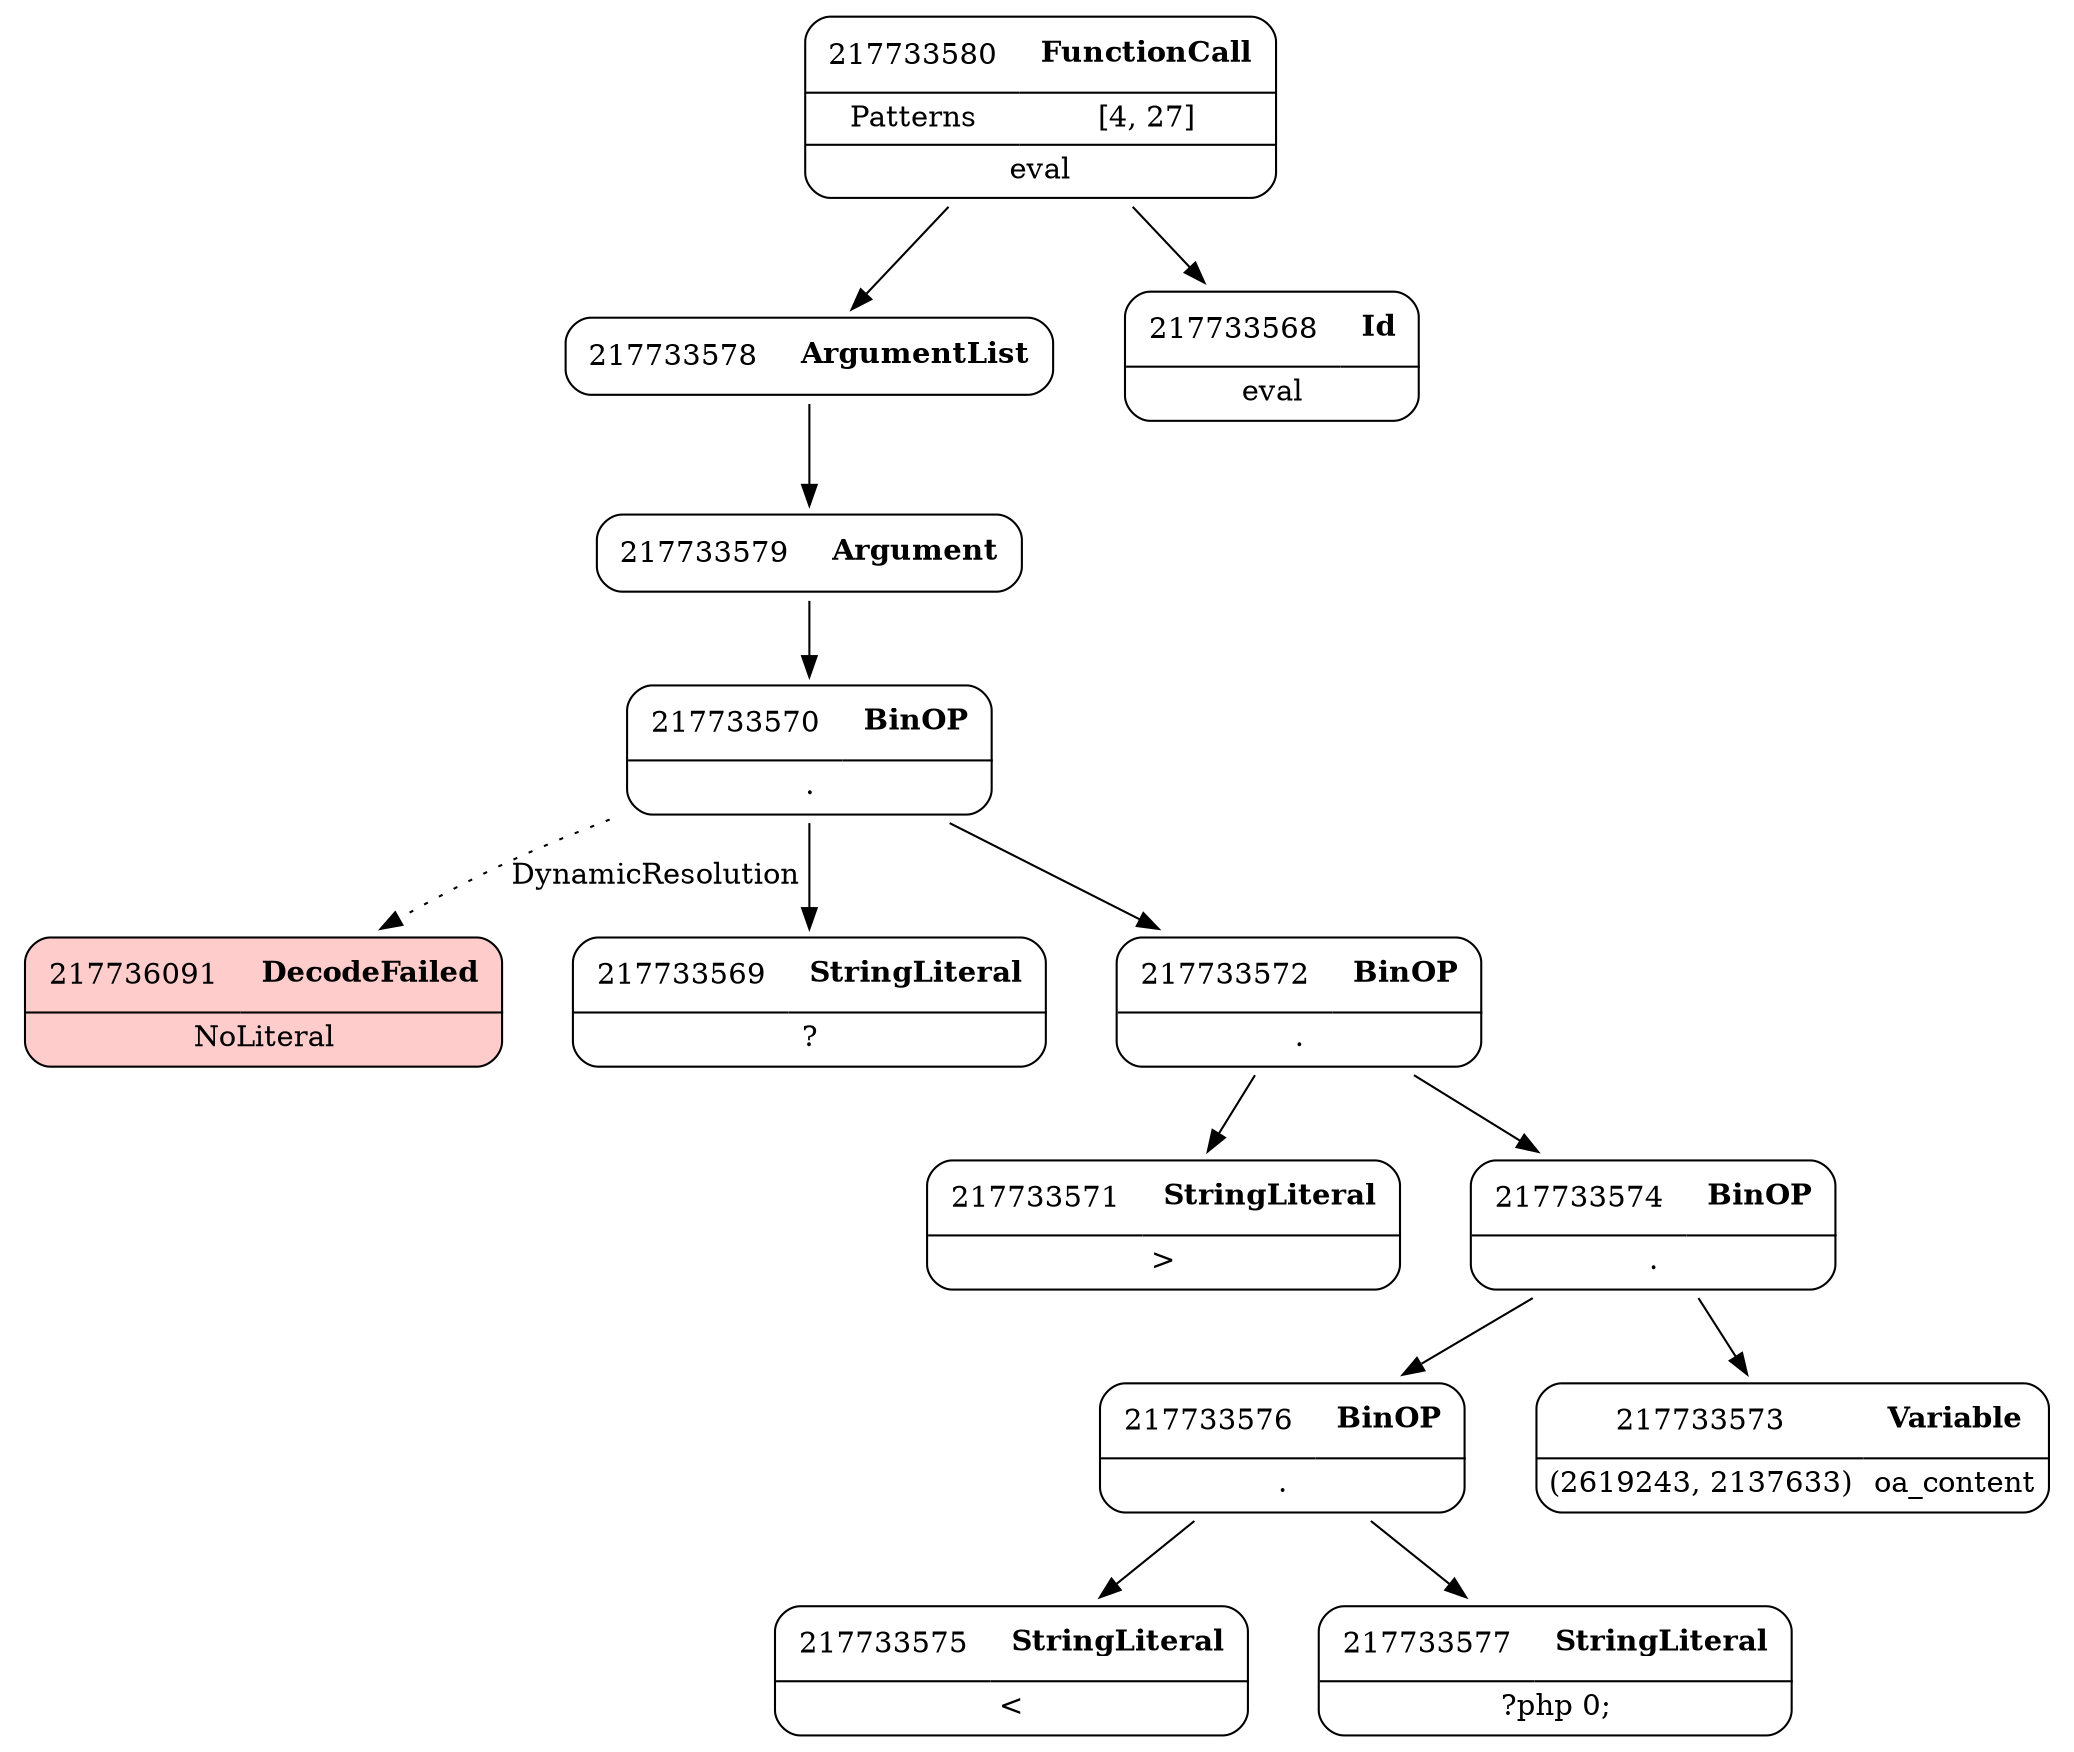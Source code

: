 digraph ast {
node [shape=none];
217736091 [label=<<TABLE border='1' cellspacing='0' cellpadding='10' style='rounded' bgcolor='#FFCCCC' ><TR><TD border='0'>217736091</TD><TD border='0'><B>DecodeFailed</B></TD></TR><HR/><TR><TD border='0' cellpadding='5' colspan='2'>NoLiteral</TD></TR></TABLE>>];
217733578 [label=<<TABLE border='1' cellspacing='0' cellpadding='10' style='rounded' ><TR><TD border='0'>217733578</TD><TD border='0'><B>ArgumentList</B></TD></TR></TABLE>>];
217733578 -> 217733579 [weight=2];
217733579 [label=<<TABLE border='1' cellspacing='0' cellpadding='10' style='rounded' ><TR><TD border='0'>217733579</TD><TD border='0'><B>Argument</B></TD></TR></TABLE>>];
217733579 -> 217733570 [weight=2];
217733576 [label=<<TABLE border='1' cellspacing='0' cellpadding='10' style='rounded' ><TR><TD border='0'>217733576</TD><TD border='0'><B>BinOP</B></TD></TR><HR/><TR><TD border='0' cellpadding='5' colspan='2'>.</TD></TR></TABLE>>];
217733576 -> 217733575 [weight=2];
217733576 -> 217733577 [weight=2];
217733577 [label=<<TABLE border='1' cellspacing='0' cellpadding='10' style='rounded' ><TR><TD border='0'>217733577</TD><TD border='0'><B>StringLiteral</B></TD></TR><HR/><TR><TD border='0' cellpadding='5' colspan='2'>?php 0;</TD></TR></TABLE>>];
217733580 [label=<<TABLE border='1' cellspacing='0' cellpadding='10' style='rounded' ><TR><TD border='0'>217733580</TD><TD border='0'><B>FunctionCall</B></TD></TR><HR/><TR><TD border='0' cellpadding='5'>Patterns</TD><TD border='0' cellpadding='5'>[4, 27]</TD></TR><HR/><TR><TD border='0' cellpadding='5' colspan='2'>eval</TD></TR></TABLE>>];
217733580 -> 217733568 [weight=2];
217733580 -> 217733578 [weight=2];
217733570 [label=<<TABLE border='1' cellspacing='0' cellpadding='10' style='rounded' ><TR><TD border='0'>217733570</TD><TD border='0'><B>BinOP</B></TD></TR><HR/><TR><TD border='0' cellpadding='5' colspan='2'>.</TD></TR></TABLE>>];
217733570 -> 217733569 [weight=2];
217733570 -> 217733572 [weight=2];
217733570 -> 217736091 [style=dotted,label=DynamicResolution];
217733571 [label=<<TABLE border='1' cellspacing='0' cellpadding='10' style='rounded' ><TR><TD border='0'>217733571</TD><TD border='0'><B>StringLiteral</B></TD></TR><HR/><TR><TD border='0' cellpadding='5' colspan='2'>&gt;</TD></TR></TABLE>>];
217733568 [label=<<TABLE border='1' cellspacing='0' cellpadding='10' style='rounded' ><TR><TD border='0'>217733568</TD><TD border='0'><B>Id</B></TD></TR><HR/><TR><TD border='0' cellpadding='5' colspan='2'>eval</TD></TR></TABLE>>];
217733569 [label=<<TABLE border='1' cellspacing='0' cellpadding='10' style='rounded' ><TR><TD border='0'>217733569</TD><TD border='0'><B>StringLiteral</B></TD></TR><HR/><TR><TD border='0' cellpadding='5' colspan='2'>?</TD></TR></TABLE>>];
217733574 [label=<<TABLE border='1' cellspacing='0' cellpadding='10' style='rounded' ><TR><TD border='0'>217733574</TD><TD border='0'><B>BinOP</B></TD></TR><HR/><TR><TD border='0' cellpadding='5' colspan='2'>.</TD></TR></TABLE>>];
217733574 -> 217733573 [weight=2];
217733574 -> 217733576 [weight=2];
217733575 [label=<<TABLE border='1' cellspacing='0' cellpadding='10' style='rounded' ><TR><TD border='0'>217733575</TD><TD border='0'><B>StringLiteral</B></TD></TR><HR/><TR><TD border='0' cellpadding='5' colspan='2'>&lt;</TD></TR></TABLE>>];
217733572 [label=<<TABLE border='1' cellspacing='0' cellpadding='10' style='rounded' ><TR><TD border='0'>217733572</TD><TD border='0'><B>BinOP</B></TD></TR><HR/><TR><TD border='0' cellpadding='5' colspan='2'>.</TD></TR></TABLE>>];
217733572 -> 217733571 [weight=2];
217733572 -> 217733574 [weight=2];
217733573 [label=<<TABLE border='1' cellspacing='0' cellpadding='10' style='rounded' ><TR><TD border='0'>217733573</TD><TD border='0'><B>Variable</B></TD></TR><HR/><TR><TD border='0' cellpadding='5'>(2619243, 2137633)</TD><TD border='0' cellpadding='5'>oa_content</TD></TR></TABLE>>];
}
